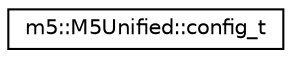 digraph "Graphical Class Hierarchy"
{
 // LATEX_PDF_SIZE
  edge [fontname="Helvetica",fontsize="10",labelfontname="Helvetica",labelfontsize="10"];
  node [fontname="Helvetica",fontsize="10",shape=record];
  rankdir="LR";
  Node0 [label="m5::M5Unified::config_t",height=0.2,width=0.4,color="black", fillcolor="white", style="filled",URL="$structm5_1_1M5Unified_1_1config__t.html",tooltip=" "];
}
